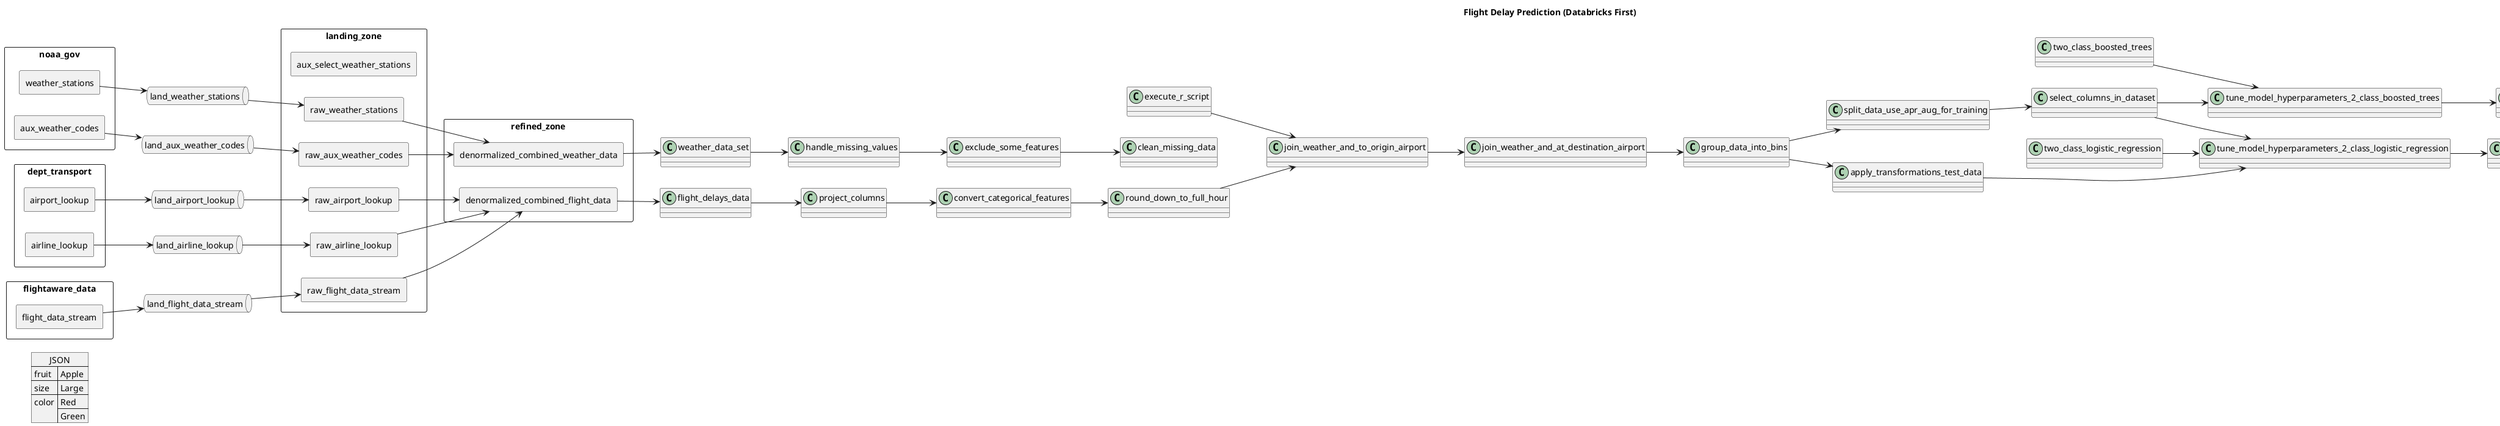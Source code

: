 @startuml
allowmixing
left to right direction
title Flight Delay Prediction (Databricks First)

json JSON {
   "fruit":"Apple",
   "size":"Large",
   "color": ["Red", "Green"]
}

rectangle noaa_gov {
    rectangle weather_stations
    rectangle aux_weather_codes
}

rectangle dept_transport {
    rectangle airport_lookup
    rectangle airline_lookup
}

rectangle flightaware_data {
    rectangle flight_data_stream
}

rectangle landing_zone {
    rectangle aux_select_weather_stations
    rectangle raw_airport_lookup
    rectangle raw_airline_lookup
    rectangle raw_flight_data_stream
    rectangle raw_weather_stations
    rectangle raw_aux_weather_codes
}

rectangle refined_zone {
    rectangle denormalized_combined_weather_data
    rectangle denormalized_combined_flight_data
}

raw_airline_lookup --> denormalized_combined_flight_data
raw_airport_lookup --> denormalized_combined_flight_data
raw_flight_data_stream --> denormalized_combined_flight_data

raw_weather_stations --> denormalized_combined_weather_data
raw_aux_weather_codes --> denormalized_combined_weather_data

denormalized_combined_flight_data --> flight_delays_data
denormalized_combined_weather_data --> weather_data_set

queue land_weather_stations
queue land_aux_weather_codes
queue land_airport_lookup
queue land_airline_lookup
queue land_flight_data_stream

flight_data_stream --> land_flight_data_stream
weather_stations --> land_weather_stations
aux_weather_codes --> land_aux_weather_codes
airport_lookup --> land_airport_lookup
airline_lookup --> land_airline_lookup


land_weather_stations --> raw_weather_stations
land_flight_data_stream --> raw_flight_data_stream
land_aux_weather_codes --> raw_aux_weather_codes
land_airport_lookup --> raw_airport_lookup
land_airline_lookup --> raw_airline_lookup


'rectangle online_feature_store


'flight_data_noaa -down-> weather_data_noaa
flight_delays_data --> project_columns
project_columns --> convert_categorical_features
convert_categorical_features --> round_down_to_full_hour
round_down_to_full_hour --> join_weather_and_to_origin_airport
weather_data_set --> handle_missing_values
handle_missing_values --> exclude_some_features
exclude_some_features --> clean_missing_data
execute_r_script --> join_weather_and_to_origin_airport
join_weather_and_to_origin_airport --> join_weather_and_at_destination_airport
join_weather_and_at_destination_airport --> group_data_into_bins
group_data_into_bins --> split_data_use_apr_aug_for_training
group_data_into_bins --> apply_transformations_test_data
split_data_use_apr_aug_for_training --> select_columns_in_dataset
two_class_logistic_regression --> tune_model_hyperparameters_2_class_logistic_regression
apply_transformations_test_data --> tune_model_hyperparameters_2_class_logistic_regression
select_columns_in_dataset --> tune_model_hyperparameters_2_class_logistic_regression
select_columns_in_dataset --> tune_model_hyperparameters_2_class_boosted_trees
two_class_boosted_trees --> tune_model_hyperparameters_2_class_boosted_trees
tune_model_hyperparameters_2_class_boosted_trees --> score_model_2_class_boosted_trees
tune_model_hyperparameters_2_class_logistic_regression --> score_model_2_class_logistic_regression

score_model_2_class_boosted_trees --> select_columns_in_2_class_boosted_dataset
score_model_2_class_logistic_regression --> select_columns_in_2_class_logistic_regression_dataset
select_columns_in_2_class_boosted_dataset --> join_airport_codes_dataset
select_columns_in_2_class_logistic_regression_dataset --> join_airport_codes_dataset

@enduml